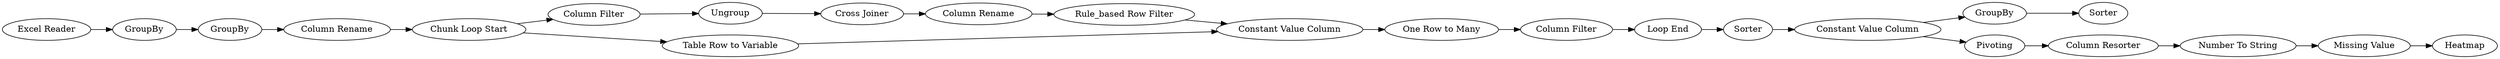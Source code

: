 digraph {
	"-5682265882868665606_13" [label="Cross Joiner"]
	"-690211948926131135_16" [label=Heatmap]
	"-690211948926131135_31" [label=Sorter]
	"-5682265882868665606_32" [label="Column Rename"]
	"-690211948926131135_23" [label=GroupBy]
	"-690211948926131135_30" [label="Missing Value"]
	"-690211948926131135_25" [label=Pivoting]
	"-5682265882868665606_19" [label="Column Filter"]
	"-690211948926131135_24" [label="Number To String"]
	"-5682265882868665606_12" [label=Ungroup]
	"-5682265882868665606_15" [label="Loop End"]
	"-5682265882868665606_14" [label="Rule_based Row Filter"]
	"-5682265882868665606_20" [label="Constant Value Column"]
	"-5682265882868665606_11" [label="Chunk Loop Start"]
	"-5682265882868665606_22" [label=Sorter]
	"-5682265882868665606_33" [label="Column Rename"]
	"-5682265882868665606_18" [label="One Row to Many"]
	"-5682265882868665606_17" [label="Table Row to Variable"]
	"-690211948926131135_26" [label="Constant Value Column"]
	"-690211948926131135_1" [label="Excel Reader"]
	"-5682265882868665606_2" [label=GroupBy]
	"-5682265882868665606_21" [label="Column Filter"]
	"-5682265882868665606_3" [label=GroupBy]
	"-690211948926131135_29" [label="Column Resorter"]
	"-5682265882868665606_33" -> "-5682265882868665606_14"
	"-5682265882868665606_32" -> "-5682265882868665606_11"
	"-5682265882868665606_17" -> "-5682265882868665606_20"
	"-5682265882868665606_22" -> "-690211948926131135_26"
	"-5682265882868665606_11" -> "-5682265882868665606_17"
	"-5682265882868665606_3" -> "-5682265882868665606_32"
	"-5682265882868665606_19" -> "-5682265882868665606_12"
	"-5682265882868665606_15" -> "-5682265882868665606_22"
	"-5682265882868665606_13" -> "-5682265882868665606_33"
	"-5682265882868665606_2" -> "-5682265882868665606_3"
	"-5682265882868665606_20" -> "-5682265882868665606_18"
	"-690211948926131135_26" -> "-690211948926131135_25"
	"-690211948926131135_23" -> "-690211948926131135_31"
	"-5682265882868665606_18" -> "-5682265882868665606_21"
	"-690211948926131135_30" -> "-690211948926131135_16"
	"-690211948926131135_29" -> "-690211948926131135_24"
	"-690211948926131135_24" -> "-690211948926131135_30"
	"-690211948926131135_26" -> "-690211948926131135_23"
	"-690211948926131135_25" -> "-690211948926131135_29"
	"-5682265882868665606_21" -> "-5682265882868665606_15"
	"-5682265882868665606_11" -> "-5682265882868665606_19"
	"-5682265882868665606_12" -> "-5682265882868665606_13"
	"-690211948926131135_1" -> "-5682265882868665606_2"
	"-5682265882868665606_14" -> "-5682265882868665606_20"
	rankdir=LR
}
